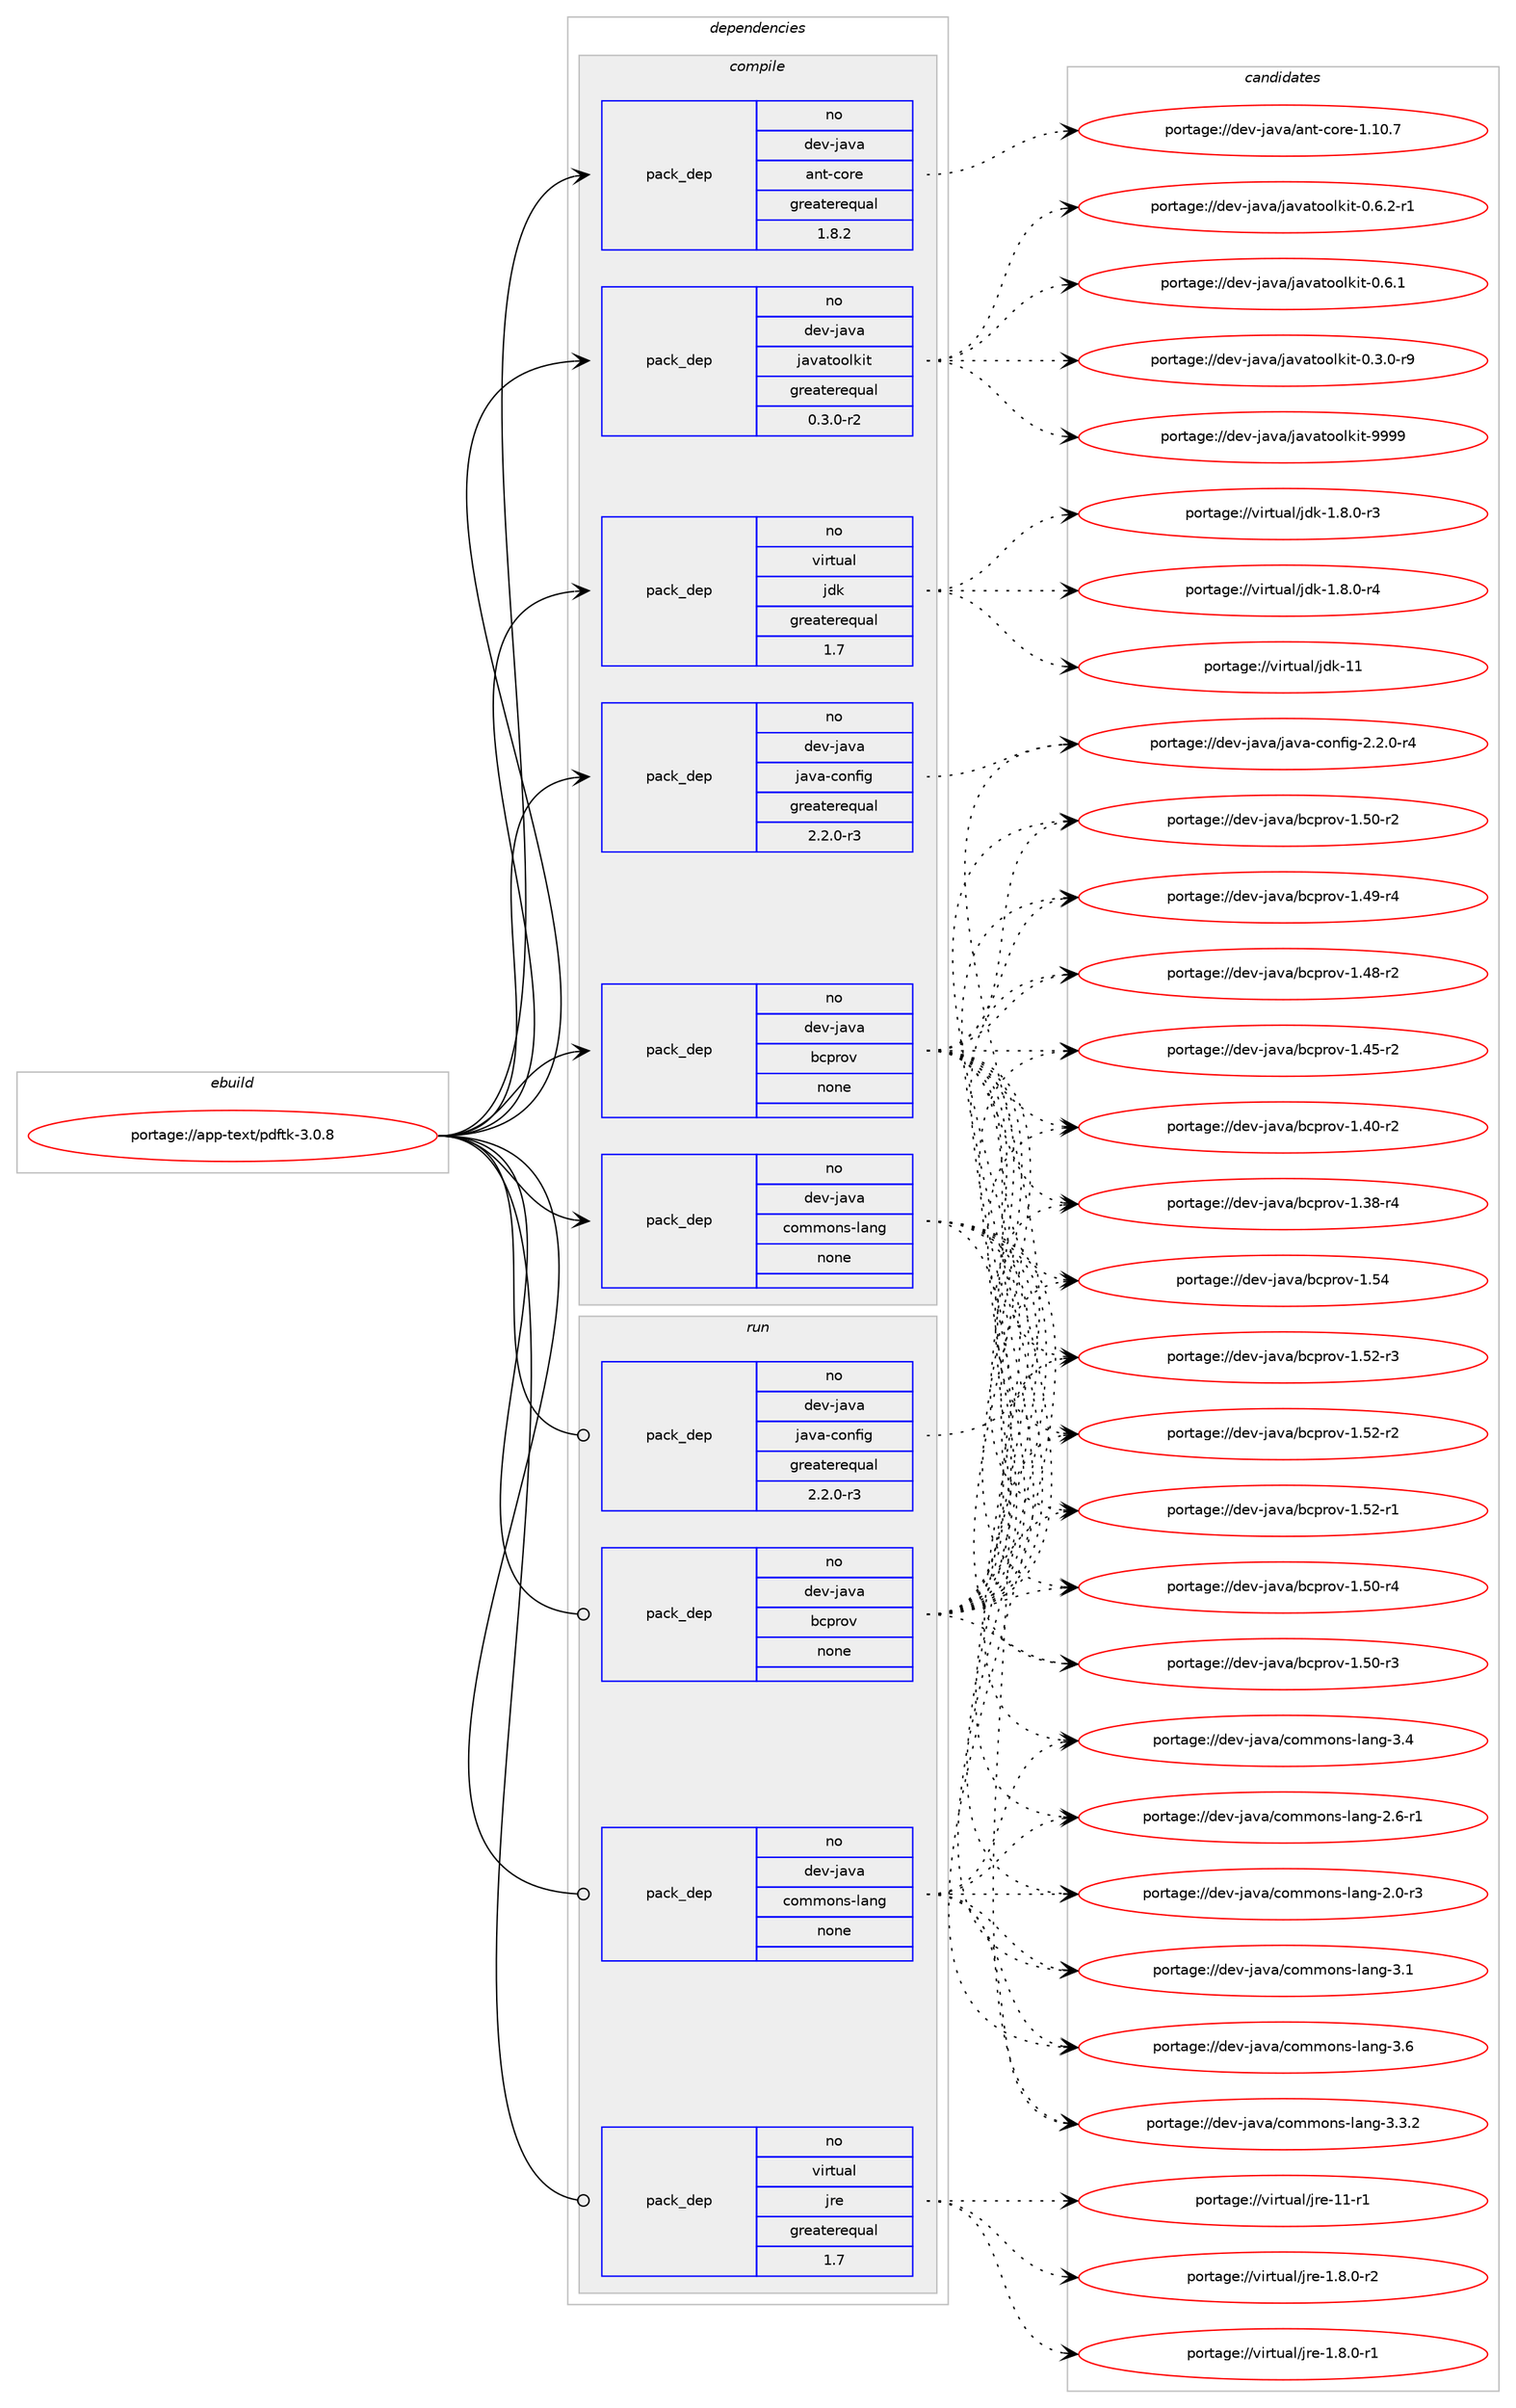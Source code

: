 digraph prolog {

# *************
# Graph options
# *************

newrank=true;
concentrate=true;
compound=true;
graph [rankdir=LR,fontname=Helvetica,fontsize=10,ranksep=1.5];#, ranksep=2.5, nodesep=0.2];
edge  [arrowhead=vee];
node  [fontname=Helvetica,fontsize=10];

# **********
# The ebuild
# **********

subgraph cluster_leftcol {
color=gray;
label=<<i>ebuild</i>>;
id [label="portage://app-text/pdftk-3.0.8", color=red, width=4, href="../app-text/pdftk-3.0.8.svg"];
}

# ****************
# The dependencies
# ****************

subgraph cluster_midcol {
color=gray;
label=<<i>dependencies</i>>;
subgraph cluster_compile {
fillcolor="#eeeeee";
style=filled;
label=<<i>compile</i>>;
subgraph pack446164 {
dependency593982 [label=<<TABLE BORDER="0" CELLBORDER="1" CELLSPACING="0" CELLPADDING="4" WIDTH="220"><TR><TD ROWSPAN="6" CELLPADDING="30">pack_dep</TD></TR><TR><TD WIDTH="110">no</TD></TR><TR><TD>dev-java</TD></TR><TR><TD>ant-core</TD></TR><TR><TD>greaterequal</TD></TR><TR><TD>1.8.2</TD></TR></TABLE>>, shape=none, color=blue];
}
id:e -> dependency593982:w [weight=20,style="solid",arrowhead="vee"];
subgraph pack446165 {
dependency593983 [label=<<TABLE BORDER="0" CELLBORDER="1" CELLSPACING="0" CELLPADDING="4" WIDTH="220"><TR><TD ROWSPAN="6" CELLPADDING="30">pack_dep</TD></TR><TR><TD WIDTH="110">no</TD></TR><TR><TD>dev-java</TD></TR><TR><TD>bcprov</TD></TR><TR><TD>none</TD></TR><TR><TD></TD></TR></TABLE>>, shape=none, color=blue];
}
id:e -> dependency593983:w [weight=20,style="solid",arrowhead="vee"];
subgraph pack446166 {
dependency593984 [label=<<TABLE BORDER="0" CELLBORDER="1" CELLSPACING="0" CELLPADDING="4" WIDTH="220"><TR><TD ROWSPAN="6" CELLPADDING="30">pack_dep</TD></TR><TR><TD WIDTH="110">no</TD></TR><TR><TD>dev-java</TD></TR><TR><TD>commons-lang</TD></TR><TR><TD>none</TD></TR><TR><TD></TD></TR></TABLE>>, shape=none, color=blue];
}
id:e -> dependency593984:w [weight=20,style="solid",arrowhead="vee"];
subgraph pack446167 {
dependency593985 [label=<<TABLE BORDER="0" CELLBORDER="1" CELLSPACING="0" CELLPADDING="4" WIDTH="220"><TR><TD ROWSPAN="6" CELLPADDING="30">pack_dep</TD></TR><TR><TD WIDTH="110">no</TD></TR><TR><TD>dev-java</TD></TR><TR><TD>java-config</TD></TR><TR><TD>greaterequal</TD></TR><TR><TD>2.2.0-r3</TD></TR></TABLE>>, shape=none, color=blue];
}
id:e -> dependency593985:w [weight=20,style="solid",arrowhead="vee"];
subgraph pack446168 {
dependency593986 [label=<<TABLE BORDER="0" CELLBORDER="1" CELLSPACING="0" CELLPADDING="4" WIDTH="220"><TR><TD ROWSPAN="6" CELLPADDING="30">pack_dep</TD></TR><TR><TD WIDTH="110">no</TD></TR><TR><TD>dev-java</TD></TR><TR><TD>javatoolkit</TD></TR><TR><TD>greaterequal</TD></TR><TR><TD>0.3.0-r2</TD></TR></TABLE>>, shape=none, color=blue];
}
id:e -> dependency593986:w [weight=20,style="solid",arrowhead="vee"];
subgraph pack446169 {
dependency593987 [label=<<TABLE BORDER="0" CELLBORDER="1" CELLSPACING="0" CELLPADDING="4" WIDTH="220"><TR><TD ROWSPAN="6" CELLPADDING="30">pack_dep</TD></TR><TR><TD WIDTH="110">no</TD></TR><TR><TD>virtual</TD></TR><TR><TD>jdk</TD></TR><TR><TD>greaterequal</TD></TR><TR><TD>1.7</TD></TR></TABLE>>, shape=none, color=blue];
}
id:e -> dependency593987:w [weight=20,style="solid",arrowhead="vee"];
}
subgraph cluster_compileandrun {
fillcolor="#eeeeee";
style=filled;
label=<<i>compile and run</i>>;
}
subgraph cluster_run {
fillcolor="#eeeeee";
style=filled;
label=<<i>run</i>>;
subgraph pack446170 {
dependency593988 [label=<<TABLE BORDER="0" CELLBORDER="1" CELLSPACING="0" CELLPADDING="4" WIDTH="220"><TR><TD ROWSPAN="6" CELLPADDING="30">pack_dep</TD></TR><TR><TD WIDTH="110">no</TD></TR><TR><TD>dev-java</TD></TR><TR><TD>bcprov</TD></TR><TR><TD>none</TD></TR><TR><TD></TD></TR></TABLE>>, shape=none, color=blue];
}
id:e -> dependency593988:w [weight=20,style="solid",arrowhead="odot"];
subgraph pack446171 {
dependency593989 [label=<<TABLE BORDER="0" CELLBORDER="1" CELLSPACING="0" CELLPADDING="4" WIDTH="220"><TR><TD ROWSPAN="6" CELLPADDING="30">pack_dep</TD></TR><TR><TD WIDTH="110">no</TD></TR><TR><TD>dev-java</TD></TR><TR><TD>commons-lang</TD></TR><TR><TD>none</TD></TR><TR><TD></TD></TR></TABLE>>, shape=none, color=blue];
}
id:e -> dependency593989:w [weight=20,style="solid",arrowhead="odot"];
subgraph pack446172 {
dependency593990 [label=<<TABLE BORDER="0" CELLBORDER="1" CELLSPACING="0" CELLPADDING="4" WIDTH="220"><TR><TD ROWSPAN="6" CELLPADDING="30">pack_dep</TD></TR><TR><TD WIDTH="110">no</TD></TR><TR><TD>dev-java</TD></TR><TR><TD>java-config</TD></TR><TR><TD>greaterequal</TD></TR><TR><TD>2.2.0-r3</TD></TR></TABLE>>, shape=none, color=blue];
}
id:e -> dependency593990:w [weight=20,style="solid",arrowhead="odot"];
subgraph pack446173 {
dependency593991 [label=<<TABLE BORDER="0" CELLBORDER="1" CELLSPACING="0" CELLPADDING="4" WIDTH="220"><TR><TD ROWSPAN="6" CELLPADDING="30">pack_dep</TD></TR><TR><TD WIDTH="110">no</TD></TR><TR><TD>virtual</TD></TR><TR><TD>jre</TD></TR><TR><TD>greaterequal</TD></TR><TR><TD>1.7</TD></TR></TABLE>>, shape=none, color=blue];
}
id:e -> dependency593991:w [weight=20,style="solid",arrowhead="odot"];
}
}

# **************
# The candidates
# **************

subgraph cluster_choices {
rank=same;
color=gray;
label=<<i>candidates</i>>;

subgraph choice446164 {
color=black;
nodesep=1;
choice1001011184510697118974797110116459911111410145494649484655 [label="portage://dev-java/ant-core-1.10.7", color=red, width=4,href="../dev-java/ant-core-1.10.7.svg"];
dependency593982:e -> choice1001011184510697118974797110116459911111410145494649484655:w [style=dotted,weight="100"];
}
subgraph choice446165 {
color=black;
nodesep=1;
choice1001011184510697118974798991121141111184549465352 [label="portage://dev-java/bcprov-1.54", color=red, width=4,href="../dev-java/bcprov-1.54.svg"];
choice10010111845106971189747989911211411111845494653504511451 [label="portage://dev-java/bcprov-1.52-r3", color=red, width=4,href="../dev-java/bcprov-1.52-r3.svg"];
choice10010111845106971189747989911211411111845494653504511450 [label="portage://dev-java/bcprov-1.52-r2", color=red, width=4,href="../dev-java/bcprov-1.52-r2.svg"];
choice10010111845106971189747989911211411111845494653504511449 [label="portage://dev-java/bcprov-1.52-r1", color=red, width=4,href="../dev-java/bcprov-1.52-r1.svg"];
choice10010111845106971189747989911211411111845494653484511452 [label="portage://dev-java/bcprov-1.50-r4", color=red, width=4,href="../dev-java/bcprov-1.50-r4.svg"];
choice10010111845106971189747989911211411111845494653484511451 [label="portage://dev-java/bcprov-1.50-r3", color=red, width=4,href="../dev-java/bcprov-1.50-r3.svg"];
choice10010111845106971189747989911211411111845494653484511450 [label="portage://dev-java/bcprov-1.50-r2", color=red, width=4,href="../dev-java/bcprov-1.50-r2.svg"];
choice10010111845106971189747989911211411111845494652574511452 [label="portage://dev-java/bcprov-1.49-r4", color=red, width=4,href="../dev-java/bcprov-1.49-r4.svg"];
choice10010111845106971189747989911211411111845494652564511450 [label="portage://dev-java/bcprov-1.48-r2", color=red, width=4,href="../dev-java/bcprov-1.48-r2.svg"];
choice10010111845106971189747989911211411111845494652534511450 [label="portage://dev-java/bcprov-1.45-r2", color=red, width=4,href="../dev-java/bcprov-1.45-r2.svg"];
choice10010111845106971189747989911211411111845494652484511450 [label="portage://dev-java/bcprov-1.40-r2", color=red, width=4,href="../dev-java/bcprov-1.40-r2.svg"];
choice10010111845106971189747989911211411111845494651564511452 [label="portage://dev-java/bcprov-1.38-r4", color=red, width=4,href="../dev-java/bcprov-1.38-r4.svg"];
dependency593983:e -> choice1001011184510697118974798991121141111184549465352:w [style=dotted,weight="100"];
dependency593983:e -> choice10010111845106971189747989911211411111845494653504511451:w [style=dotted,weight="100"];
dependency593983:e -> choice10010111845106971189747989911211411111845494653504511450:w [style=dotted,weight="100"];
dependency593983:e -> choice10010111845106971189747989911211411111845494653504511449:w [style=dotted,weight="100"];
dependency593983:e -> choice10010111845106971189747989911211411111845494653484511452:w [style=dotted,weight="100"];
dependency593983:e -> choice10010111845106971189747989911211411111845494653484511451:w [style=dotted,weight="100"];
dependency593983:e -> choice10010111845106971189747989911211411111845494653484511450:w [style=dotted,weight="100"];
dependency593983:e -> choice10010111845106971189747989911211411111845494652574511452:w [style=dotted,weight="100"];
dependency593983:e -> choice10010111845106971189747989911211411111845494652564511450:w [style=dotted,weight="100"];
dependency593983:e -> choice10010111845106971189747989911211411111845494652534511450:w [style=dotted,weight="100"];
dependency593983:e -> choice10010111845106971189747989911211411111845494652484511450:w [style=dotted,weight="100"];
dependency593983:e -> choice10010111845106971189747989911211411111845494651564511452:w [style=dotted,weight="100"];
}
subgraph choice446166 {
color=black;
nodesep=1;
choice1001011184510697118974799111109109111110115451089711010345514654 [label="portage://dev-java/commons-lang-3.6", color=red, width=4,href="../dev-java/commons-lang-3.6.svg"];
choice1001011184510697118974799111109109111110115451089711010345514652 [label="portage://dev-java/commons-lang-3.4", color=red, width=4,href="../dev-java/commons-lang-3.4.svg"];
choice10010111845106971189747991111091091111101154510897110103455146514650 [label="portage://dev-java/commons-lang-3.3.2", color=red, width=4,href="../dev-java/commons-lang-3.3.2.svg"];
choice1001011184510697118974799111109109111110115451089711010345514649 [label="portage://dev-java/commons-lang-3.1", color=red, width=4,href="../dev-java/commons-lang-3.1.svg"];
choice10010111845106971189747991111091091111101154510897110103455046544511449 [label="portage://dev-java/commons-lang-2.6-r1", color=red, width=4,href="../dev-java/commons-lang-2.6-r1.svg"];
choice10010111845106971189747991111091091111101154510897110103455046484511451 [label="portage://dev-java/commons-lang-2.0-r3", color=red, width=4,href="../dev-java/commons-lang-2.0-r3.svg"];
dependency593984:e -> choice1001011184510697118974799111109109111110115451089711010345514654:w [style=dotted,weight="100"];
dependency593984:e -> choice1001011184510697118974799111109109111110115451089711010345514652:w [style=dotted,weight="100"];
dependency593984:e -> choice10010111845106971189747991111091091111101154510897110103455146514650:w [style=dotted,weight="100"];
dependency593984:e -> choice1001011184510697118974799111109109111110115451089711010345514649:w [style=dotted,weight="100"];
dependency593984:e -> choice10010111845106971189747991111091091111101154510897110103455046544511449:w [style=dotted,weight="100"];
dependency593984:e -> choice10010111845106971189747991111091091111101154510897110103455046484511451:w [style=dotted,weight="100"];
}
subgraph choice446167 {
color=black;
nodesep=1;
choice10010111845106971189747106971189745991111101021051034550465046484511452 [label="portage://dev-java/java-config-2.2.0-r4", color=red, width=4,href="../dev-java/java-config-2.2.0-r4.svg"];
dependency593985:e -> choice10010111845106971189747106971189745991111101021051034550465046484511452:w [style=dotted,weight="100"];
}
subgraph choice446168 {
color=black;
nodesep=1;
choice1001011184510697118974710697118971161111111081071051164557575757 [label="portage://dev-java/javatoolkit-9999", color=red, width=4,href="../dev-java/javatoolkit-9999.svg"];
choice1001011184510697118974710697118971161111111081071051164548465446504511449 [label="portage://dev-java/javatoolkit-0.6.2-r1", color=red, width=4,href="../dev-java/javatoolkit-0.6.2-r1.svg"];
choice100101118451069711897471069711897116111111108107105116454846544649 [label="portage://dev-java/javatoolkit-0.6.1", color=red, width=4,href="../dev-java/javatoolkit-0.6.1.svg"];
choice1001011184510697118974710697118971161111111081071051164548465146484511457 [label="portage://dev-java/javatoolkit-0.3.0-r9", color=red, width=4,href="../dev-java/javatoolkit-0.3.0-r9.svg"];
dependency593986:e -> choice1001011184510697118974710697118971161111111081071051164557575757:w [style=dotted,weight="100"];
dependency593986:e -> choice1001011184510697118974710697118971161111111081071051164548465446504511449:w [style=dotted,weight="100"];
dependency593986:e -> choice100101118451069711897471069711897116111111108107105116454846544649:w [style=dotted,weight="100"];
dependency593986:e -> choice1001011184510697118974710697118971161111111081071051164548465146484511457:w [style=dotted,weight="100"];
}
subgraph choice446169 {
color=black;
nodesep=1;
choice1181051141161179710847106100107454949 [label="portage://virtual/jdk-11", color=red, width=4,href="../virtual/jdk-11.svg"];
choice11810511411611797108471061001074549465646484511452 [label="portage://virtual/jdk-1.8.0-r4", color=red, width=4,href="../virtual/jdk-1.8.0-r4.svg"];
choice11810511411611797108471061001074549465646484511451 [label="portage://virtual/jdk-1.8.0-r3", color=red, width=4,href="../virtual/jdk-1.8.0-r3.svg"];
dependency593987:e -> choice1181051141161179710847106100107454949:w [style=dotted,weight="100"];
dependency593987:e -> choice11810511411611797108471061001074549465646484511452:w [style=dotted,weight="100"];
dependency593987:e -> choice11810511411611797108471061001074549465646484511451:w [style=dotted,weight="100"];
}
subgraph choice446170 {
color=black;
nodesep=1;
choice1001011184510697118974798991121141111184549465352 [label="portage://dev-java/bcprov-1.54", color=red, width=4,href="../dev-java/bcprov-1.54.svg"];
choice10010111845106971189747989911211411111845494653504511451 [label="portage://dev-java/bcprov-1.52-r3", color=red, width=4,href="../dev-java/bcprov-1.52-r3.svg"];
choice10010111845106971189747989911211411111845494653504511450 [label="portage://dev-java/bcprov-1.52-r2", color=red, width=4,href="../dev-java/bcprov-1.52-r2.svg"];
choice10010111845106971189747989911211411111845494653504511449 [label="portage://dev-java/bcprov-1.52-r1", color=red, width=4,href="../dev-java/bcprov-1.52-r1.svg"];
choice10010111845106971189747989911211411111845494653484511452 [label="portage://dev-java/bcprov-1.50-r4", color=red, width=4,href="../dev-java/bcprov-1.50-r4.svg"];
choice10010111845106971189747989911211411111845494653484511451 [label="portage://dev-java/bcprov-1.50-r3", color=red, width=4,href="../dev-java/bcprov-1.50-r3.svg"];
choice10010111845106971189747989911211411111845494653484511450 [label="portage://dev-java/bcprov-1.50-r2", color=red, width=4,href="../dev-java/bcprov-1.50-r2.svg"];
choice10010111845106971189747989911211411111845494652574511452 [label="portage://dev-java/bcprov-1.49-r4", color=red, width=4,href="../dev-java/bcprov-1.49-r4.svg"];
choice10010111845106971189747989911211411111845494652564511450 [label="portage://dev-java/bcprov-1.48-r2", color=red, width=4,href="../dev-java/bcprov-1.48-r2.svg"];
choice10010111845106971189747989911211411111845494652534511450 [label="portage://dev-java/bcprov-1.45-r2", color=red, width=4,href="../dev-java/bcprov-1.45-r2.svg"];
choice10010111845106971189747989911211411111845494652484511450 [label="portage://dev-java/bcprov-1.40-r2", color=red, width=4,href="../dev-java/bcprov-1.40-r2.svg"];
choice10010111845106971189747989911211411111845494651564511452 [label="portage://dev-java/bcprov-1.38-r4", color=red, width=4,href="../dev-java/bcprov-1.38-r4.svg"];
dependency593988:e -> choice1001011184510697118974798991121141111184549465352:w [style=dotted,weight="100"];
dependency593988:e -> choice10010111845106971189747989911211411111845494653504511451:w [style=dotted,weight="100"];
dependency593988:e -> choice10010111845106971189747989911211411111845494653504511450:w [style=dotted,weight="100"];
dependency593988:e -> choice10010111845106971189747989911211411111845494653504511449:w [style=dotted,weight="100"];
dependency593988:e -> choice10010111845106971189747989911211411111845494653484511452:w [style=dotted,weight="100"];
dependency593988:e -> choice10010111845106971189747989911211411111845494653484511451:w [style=dotted,weight="100"];
dependency593988:e -> choice10010111845106971189747989911211411111845494653484511450:w [style=dotted,weight="100"];
dependency593988:e -> choice10010111845106971189747989911211411111845494652574511452:w [style=dotted,weight="100"];
dependency593988:e -> choice10010111845106971189747989911211411111845494652564511450:w [style=dotted,weight="100"];
dependency593988:e -> choice10010111845106971189747989911211411111845494652534511450:w [style=dotted,weight="100"];
dependency593988:e -> choice10010111845106971189747989911211411111845494652484511450:w [style=dotted,weight="100"];
dependency593988:e -> choice10010111845106971189747989911211411111845494651564511452:w [style=dotted,weight="100"];
}
subgraph choice446171 {
color=black;
nodesep=1;
choice1001011184510697118974799111109109111110115451089711010345514654 [label="portage://dev-java/commons-lang-3.6", color=red, width=4,href="../dev-java/commons-lang-3.6.svg"];
choice1001011184510697118974799111109109111110115451089711010345514652 [label="portage://dev-java/commons-lang-3.4", color=red, width=4,href="../dev-java/commons-lang-3.4.svg"];
choice10010111845106971189747991111091091111101154510897110103455146514650 [label="portage://dev-java/commons-lang-3.3.2", color=red, width=4,href="../dev-java/commons-lang-3.3.2.svg"];
choice1001011184510697118974799111109109111110115451089711010345514649 [label="portage://dev-java/commons-lang-3.1", color=red, width=4,href="../dev-java/commons-lang-3.1.svg"];
choice10010111845106971189747991111091091111101154510897110103455046544511449 [label="portage://dev-java/commons-lang-2.6-r1", color=red, width=4,href="../dev-java/commons-lang-2.6-r1.svg"];
choice10010111845106971189747991111091091111101154510897110103455046484511451 [label="portage://dev-java/commons-lang-2.0-r3", color=red, width=4,href="../dev-java/commons-lang-2.0-r3.svg"];
dependency593989:e -> choice1001011184510697118974799111109109111110115451089711010345514654:w [style=dotted,weight="100"];
dependency593989:e -> choice1001011184510697118974799111109109111110115451089711010345514652:w [style=dotted,weight="100"];
dependency593989:e -> choice10010111845106971189747991111091091111101154510897110103455146514650:w [style=dotted,weight="100"];
dependency593989:e -> choice1001011184510697118974799111109109111110115451089711010345514649:w [style=dotted,weight="100"];
dependency593989:e -> choice10010111845106971189747991111091091111101154510897110103455046544511449:w [style=dotted,weight="100"];
dependency593989:e -> choice10010111845106971189747991111091091111101154510897110103455046484511451:w [style=dotted,weight="100"];
}
subgraph choice446172 {
color=black;
nodesep=1;
choice10010111845106971189747106971189745991111101021051034550465046484511452 [label="portage://dev-java/java-config-2.2.0-r4", color=red, width=4,href="../dev-java/java-config-2.2.0-r4.svg"];
dependency593990:e -> choice10010111845106971189747106971189745991111101021051034550465046484511452:w [style=dotted,weight="100"];
}
subgraph choice446173 {
color=black;
nodesep=1;
choice11810511411611797108471061141014549494511449 [label="portage://virtual/jre-11-r1", color=red, width=4,href="../virtual/jre-11-r1.svg"];
choice11810511411611797108471061141014549465646484511450 [label="portage://virtual/jre-1.8.0-r2", color=red, width=4,href="../virtual/jre-1.8.0-r2.svg"];
choice11810511411611797108471061141014549465646484511449 [label="portage://virtual/jre-1.8.0-r1", color=red, width=4,href="../virtual/jre-1.8.0-r1.svg"];
dependency593991:e -> choice11810511411611797108471061141014549494511449:w [style=dotted,weight="100"];
dependency593991:e -> choice11810511411611797108471061141014549465646484511450:w [style=dotted,weight="100"];
dependency593991:e -> choice11810511411611797108471061141014549465646484511449:w [style=dotted,weight="100"];
}
}

}
